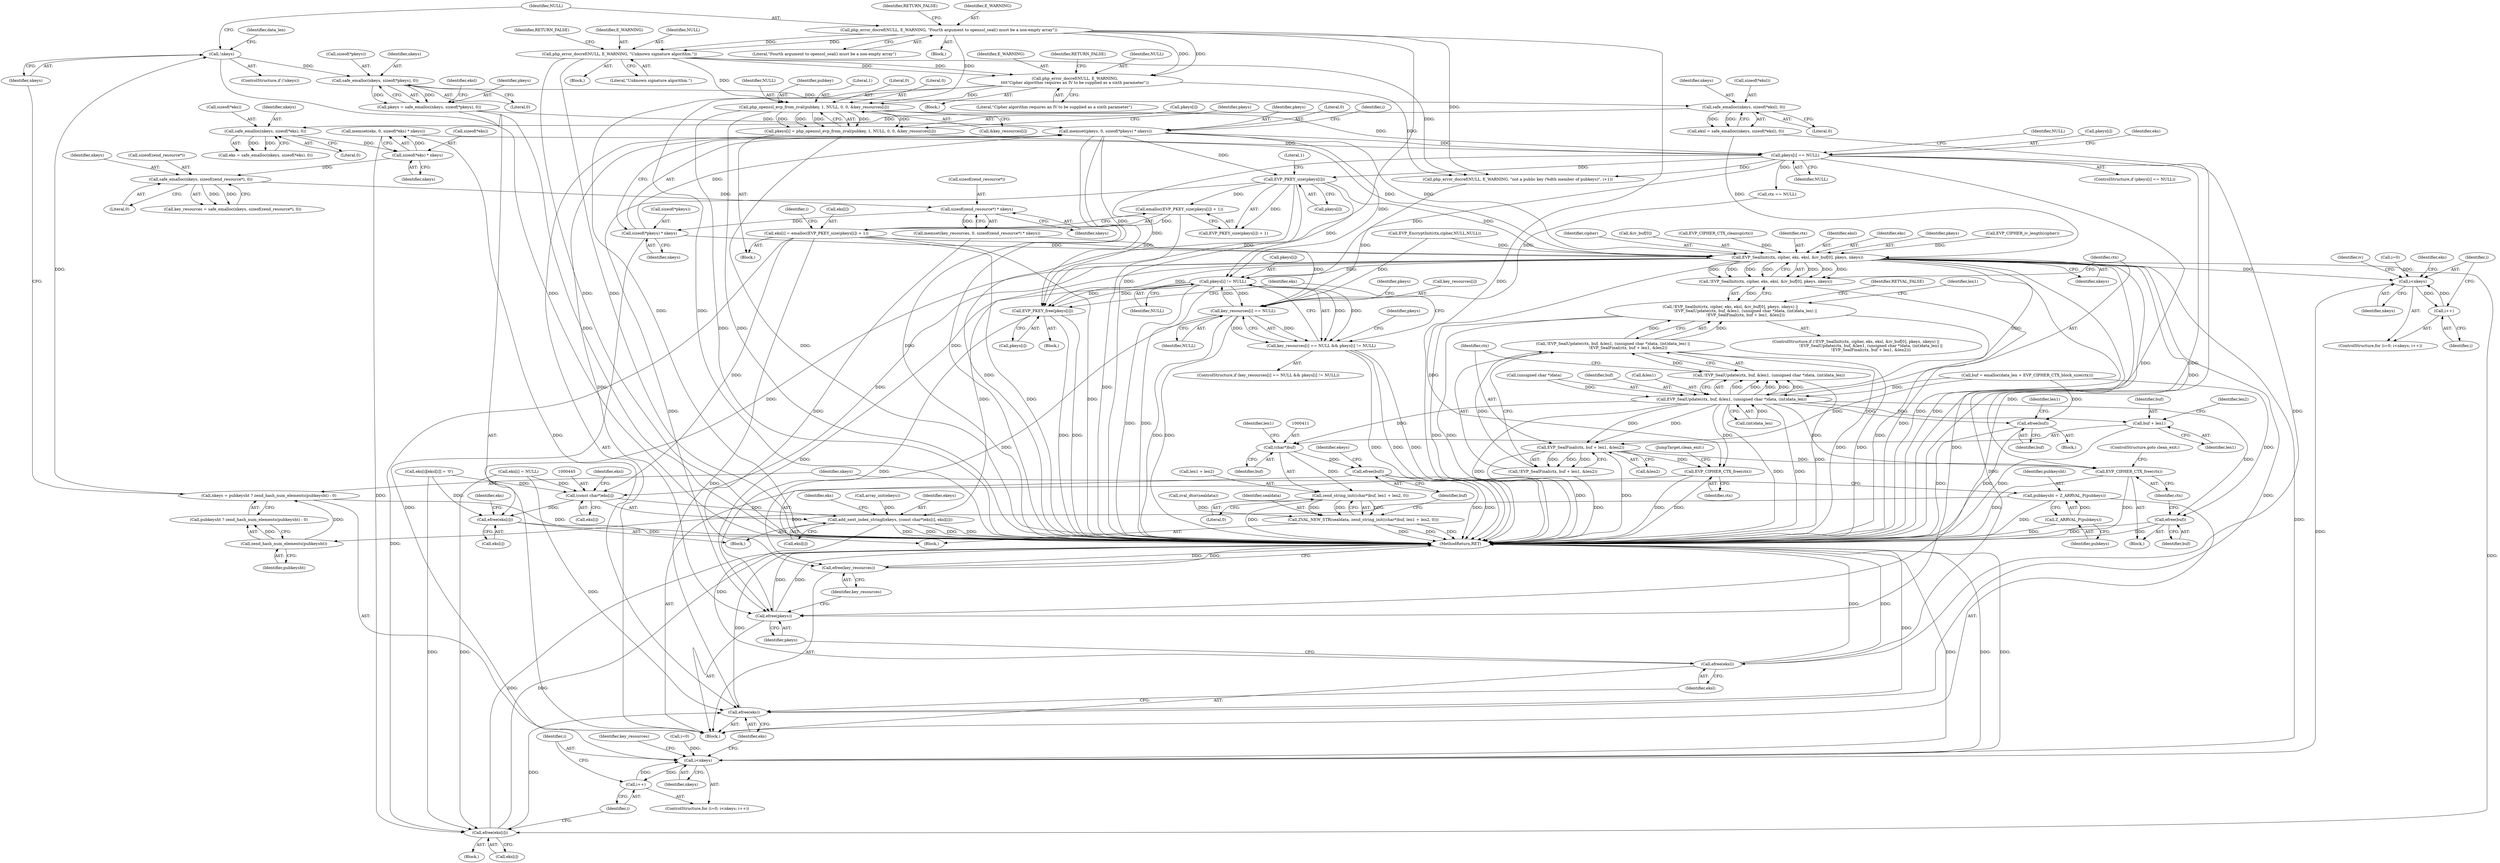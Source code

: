 digraph "0_php_73cabfedf519298e1a11192699f44d53c529315e@API" {
"1000318" [label="(Call,emalloc(EVP_PKEY_size(pkeys[i]) + 1))"];
"1000320" [label="(Call,EVP_PKEY_size(pkeys[i]))"];
"1000299" [label="(Call,pkeys[i] == NULL)"];
"1000284" [label="(Call,pkeys[i] = php_openssl_evp_from_zval(pubkey, 1, NULL, 0, 0, &key_resources[i]))"];
"1000288" [label="(Call,php_openssl_evp_from_zval(pubkey, 1, NULL, 0, 0, &key_resources[i]))"];
"1000199" [label="(Call,php_error_docref(NULL, E_WARNING, \"Unknown signature algorithm.\"))"];
"1000180" [label="(Call,php_error_docref(NULL, E_WARNING, \"Fourth argument to openssl_seal() must be a non-empty array\"))"];
"1000221" [label="(Call,php_error_docref(NULL, E_WARNING,\n\t\t\t\t\"Cipher algorithm requires an IV to be supplied as a sixth parameter\"))"];
"1000272" [label="(Call,memset(pkeys, 0, sizeof(*pkeys) * nkeys))"];
"1000226" [label="(Call,pkeys = safe_emalloc(nkeys, sizeof(*pkeys), 0))"];
"1000228" [label="(Call,safe_emalloc(nkeys, sizeof(*pkeys), 0))"];
"1000177" [label="(Call,!nkeys)"];
"1000169" [label="(Call,nkeys = pubkeysht ? zend_hash_num_elements(pubkeysht) : 0)"];
"1000173" [label="(Call,zend_hash_num_elements(pubkeysht))"];
"1000165" [label="(Call,pubkeysht = Z_ARRVAL_P(pubkeys))"];
"1000167" [label="(Call,Z_ARRVAL_P(pubkeys))"];
"1000275" [label="(Call,sizeof(*pkeys) * nkeys)"];
"1000268" [label="(Call,sizeof(zend_resource*) * nkeys)"];
"1000260" [label="(Call,safe_emalloc(nkeys, sizeof(zend_resource*), 0))"];
"1000253" [label="(Call,sizeof(*eks) * nkeys)"];
"1000244" [label="(Call,safe_emalloc(nkeys, sizeof(*eks), 0))"];
"1000236" [label="(Call,safe_emalloc(nkeys, sizeof(*eksl), 0))"];
"1000314" [label="(Call,eks[i] = emalloc(EVP_PKEY_size(pkeys[i]) + 1))"];
"1000359" [label="(Call,EVP_SealInit(ctx, cipher, eks, eksl, &iv_buf[0], pkeys, nkeys))"];
"1000358" [label="(Call,!EVP_SealInit(ctx, cipher, eks, eksl, &iv_buf[0], pkeys, nkeys))"];
"1000357" [label="(Call,!EVP_SealInit(ctx, cipher, eks, eksl, &iv_buf[0], pkeys, nkeys) ||\n                        !EVP_SealUpdate(ctx, buf, &len1, (unsigned char *)data, (int)data_len) ||\n                        !EVP_SealFinal(ctx, buf + len1, &len2))"];
"1000372" [label="(Call,EVP_SealUpdate(ctx, buf, &len1, (unsigned char *)data, (int)data_len))"];
"1000371" [label="(Call,!EVP_SealUpdate(ctx, buf, &len1, (unsigned char *)data, (int)data_len))"];
"1000370" [label="(Call,!EVP_SealUpdate(ctx, buf, &len1, (unsigned char *)data, (int)data_len) ||\n                        !EVP_SealFinal(ctx, buf + len1, &len2))"];
"1000384" [label="(Call,EVP_SealFinal(ctx, buf + len1, &len2))"];
"1000383" [label="(Call,!EVP_SealFinal(ctx, buf + len1, &len2))"];
"1000395" [label="(Call,EVP_CIPHER_CTX_free(ctx))"];
"1000487" [label="(Call,EVP_CIPHER_CTX_free(ctx))"];
"1000386" [label="(Call,buf + len1)"];
"1000393" [label="(Call,efree(buf))"];
"1000410" [label="(Call,(char*)buf)"];
"1000409" [label="(Call,zend_string_init((char*)buf, len1 + len2, 0))"];
"1000407" [label="(Call,ZVAL_NEW_STR(sealdata, zend_string_init((char*)buf, len1 + len2, 0)))"];
"1000417" [label="(Call,efree(buf))"];
"1000481" [label="(Call,efree(buf))"];
"1000427" [label="(Call,i<nkeys)"];
"1000430" [label="(Call,i++)"];
"1000494" [label="(Call,i<nkeys)"];
"1000497" [label="(Call,i++)"];
"1000444" [label="(Call,(const char*)eks[i])"];
"1000442" [label="(Call,add_next_index_stringl(ekeys, (const char*)eks[i], eksl[i]))"];
"1000528" [label="(Call,efree(eksl))"];
"1000452" [label="(Call,efree(eks[i]))"];
"1000507" [label="(Call,pkeys[i] != NULL)"];
"1000502" [label="(Call,key_resources[i] == NULL)"];
"1000501" [label="(Call,key_resources[i] == NULL && pkeys[i] != NULL)"];
"1000532" [label="(Call,efree(key_resources))"];
"1000513" [label="(Call,EVP_PKEY_free(pkeys[i]))"];
"1000530" [label="(Call,efree(pkeys))"];
"1000522" [label="(Call,efree(eks[i]))"];
"1000526" [label="(Call,efree(eks))"];
"1000203" [label="(Identifier,RETURN_FALSE)"];
"1000246" [label="(Call,sizeof(*eks))"];
"1000292" [label="(Literal,0)"];
"1000412" [label="(Identifier,buf)"];
"1000257" [label="(Identifier,nkeys)"];
"1000298" [label="(ControlStructure,if (pkeys[i] == NULL))"];
"1000358" [label="(Call,!EVP_SealInit(ctx, cipher, eks, eksl, &iv_buf[0], pkeys, nkeys))"];
"1000369" [label="(Identifier,nkeys)"];
"1000262" [label="(Call,sizeof(zend_resource*))"];
"1000354" [label="(Call,EVP_CIPHER_CTX_cleanup(ctx))"];
"1000480" [label="(Block,)"];
"1000375" [label="(Call,&len1)"];
"1000417" [label="(Call,efree(buf))"];
"1000409" [label="(Call,zend_string_init((char*)buf, len1 + len2, 0))"];
"1000509" [label="(Identifier,pkeys)"];
"1000389" [label="(Call,&len2)"];
"1000519" [label="(Identifier,eks)"];
"1000360" [label="(Identifier,ctx)"];
"1000363" [label="(Identifier,eksl)"];
"1000392" [label="(Identifier,RETVAL_FALSE)"];
"1000504" [label="(Identifier,key_resources)"];
"1000498" [label="(Identifier,i)"];
"1000245" [label="(Identifier,nkeys)"];
"1000534" [label="(MethodReturn,RET)"];
"1000495" [label="(Identifier,i)"];
"1000511" [label="(Identifier,NULL)"];
"1000170" [label="(Identifier,nkeys)"];
"1000224" [label="(Literal,\"Cipher algorithm requires an IV to be supplied as a sixth parameter\")"];
"1000397" [label="(ControlStructure,goto clean_exit;)"];
"1000390" [label="(Identifier,len2)"];
"1000429" [label="(Identifier,nkeys)"];
"1000529" [label="(Identifier,eksl)"];
"1000458" [label="(Identifier,eks)"];
"1000501" [label="(Call,key_resources[i] == NULL && pkeys[i] != NULL)"];
"1000446" [label="(Call,eks[i])"];
"1000271" [label="(Identifier,nkeys)"];
"1000462" [label="(Identifier,iv)"];
"1000276" [label="(Call,sizeof(*pkeys))"];
"1000269" [label="(Call,sizeof(zend_resource*))"];
"1000454" [label="(Identifier,eks)"];
"1000268" [label="(Call,sizeof(zend_resource*) * nkeys)"];
"1000377" [label="(Call,(unsigned char *)data)"];
"1000326" [label="(Identifier,i)"];
"1000183" [label="(Literal,\"Fourth argument to openssl_seal() must be a non-empty array\")"];
"1000284" [label="(Call,pkeys[i] = php_openssl_evp_from_zval(pubkey, 1, NULL, 0, 0, &key_resources[i]))"];
"1000503" [label="(Call,key_resources[i])"];
"1000176" [label="(ControlStructure,if (!nkeys))"];
"1000167" [label="(Call,Z_ARRVAL_P(pubkeys))"];
"1000485" [label="(Identifier,len1)"];
"1000223" [label="(Identifier,E_WARNING)"];
"1000396" [label="(Identifier,ctx)"];
"1000300" [label="(Call,pkeys[i])"];
"1000291" [label="(Identifier,NULL)"];
"1000424" [label="(Call,i=0)"];
"1000506" [label="(Identifier,NULL)"];
"1000404" [label="(Block,)"];
"1000180" [label="(Call,php_error_docref(NULL, E_WARNING, \"Fourth argument to openssl_seal() must be a non-empty array\"))"];
"1000373" [label="(Identifier,ctx)"];
"1000225" [label="(Identifier,RETURN_FALSE)"];
"1000359" [label="(Call,EVP_SealInit(ctx, cipher, eks, eksl, &iv_buf[0], pkeys, nkeys))"];
"1000362" [label="(Identifier,eks)"];
"1000235" [label="(Identifier,eksl)"];
"1000260" [label="(Call,safe_emalloc(nkeys, sizeof(zend_resource*), 0))"];
"1000395" [label="(Call,EVP_CIPHER_CTX_free(ctx))"];
"1000305" [label="(Call,php_error_docref(NULL, E_WARNING, \"not a public key (%dth member of pubkeys)\", i+1))"];
"1000530" [label="(Call,efree(pkeys))"];
"1000244" [label="(Call,safe_emalloc(nkeys, sizeof(*eks), 0))"];
"1000481" [label="(Call,efree(buf))"];
"1000489" [label="(JumpTarget,clean_exit:)"];
"1000482" [label="(Identifier,buf)"];
"1000508" [label="(Call,pkeys[i])"];
"1000237" [label="(Identifier,nkeys)"];
"1000166" [label="(Identifier,pubkeysht)"];
"1000221" [label="(Call,php_error_docref(NULL, E_WARNING,\n\t\t\t\t\"Cipher algorithm requires an IV to be supplied as a sixth parameter\"))"];
"1000279" [label="(Identifier,nkeys)"];
"1000522" [label="(Call,efree(eks[i]))"];
"1000179" [label="(Block,)"];
"1000199" [label="(Call,php_error_docref(NULL, E_WARNING, \"Unknown signature algorithm.\"))"];
"1000273" [label="(Identifier,pkeys)"];
"1000387" [label="(Identifier,buf)"];
"1000488" [label="(Identifier,ctx)"];
"1000230" [label="(Call,sizeof(*pkeys))"];
"1000177" [label="(Call,!nkeys)"];
"1000220" [label="(Block,)"];
"1000433" [label="(Call,eks[i][eksl[i]] = '\0')"];
"1000249" [label="(Literal,0)"];
"1000388" [label="(Identifier,len1)"];
"1000453" [label="(Call,eks[i])"];
"1000303" [label="(Identifier,NULL)"];
"1000289" [label="(Identifier,pubkey)"];
"1000320" [label="(Call,EVP_PKEY_size(pkeys[i]))"];
"1000371" [label="(Call,!EVP_SealUpdate(ctx, buf, &len1, (unsigned char *)data, (int)data_len))"];
"1000181" [label="(Identifier,NULL)"];
"1000487" [label="(Call,EVP_CIPHER_CTX_free(ctx))"];
"1000299" [label="(Call,pkeys[i] == NULL)"];
"1000432" [label="(Block,)"];
"1000497" [label="(Call,i++)"];
"1000226" [label="(Call,pkeys = safe_emalloc(nkeys, sizeof(*pkeys), 0))"];
"1000236" [label="(Call,safe_emalloc(nkeys, sizeof(*eksl), 0))"];
"1000290" [label="(Literal,1)"];
"1000385" [label="(Identifier,ctx)"];
"1000391" [label="(Block,)"];
"1000490" [label="(ControlStructure,for (i=0; i<nkeys; i++))"];
"1000421" [label="(Call,array_init(ekeys))"];
"1000443" [label="(Identifier,ekeys)"];
"1000521" [label="(Block,)"];
"1000423" [label="(ControlStructure,for (i=0; i<nkeys; i++))"];
"1000408" [label="(Identifier,sealdata)"];
"1000507" [label="(Call,pkeys[i] != NULL)"];
"1000174" [label="(Identifier,pubkeysht)"];
"1000372" [label="(Call,EVP_SealUpdate(ctx, buf, &len1, (unsigned char *)data, (int)data_len))"];
"1000368" [label="(Identifier,pkeys)"];
"1000418" [label="(Identifier,buf)"];
"1000173" [label="(Call,zend_hash_num_elements(pubkeysht))"];
"1000384" [label="(Call,EVP_SealFinal(ctx, buf + len1, &len2))"];
"1000386" [label="(Call,buf + len1)"];
"1000450" [label="(Identifier,eksl)"];
"1000105" [label="(Block,)"];
"1000523" [label="(Call,eks[i])"];
"1000202" [label="(Literal,\"Unknown signature algorithm.\")"];
"1000316" [label="(Identifier,eks)"];
"1000427" [label="(Call,i<nkeys)"];
"1000383" [label="(Call,!EVP_SealFinal(ctx, buf + len1, &len2))"];
"1000374" [label="(Identifier,buf)"];
"1000356" [label="(ControlStructure,if (!EVP_SealInit(ctx, cipher, eks, eksl, &iv_buf[0], pkeys, nkeys) ||\n                        !EVP_SealUpdate(ctx, buf, &len1, (unsigned char *)data, (int)data_len) ||\n                        !EVP_SealFinal(ctx, buf + len1, &len2)))"];
"1000250" [label="(Call,memset(eks, 0, sizeof(*eks) * nkeys))"];
"1000347" [label="(Call,buf = emalloc(data_len + EVP_CIPHER_CTX_block_size(ctx)))"];
"1000285" [label="(Call,pkeys[i])"];
"1000229" [label="(Identifier,nkeys)"];
"1000410" [label="(Call,(char*)buf)"];
"1000222" [label="(Identifier,NULL)"];
"1000301" [label="(Identifier,pkeys)"];
"1000198" [label="(Block,)"];
"1000401" [label="(Identifier,len1)"];
"1000184" [label="(Identifier,RETURN_FALSE)"];
"1000315" [label="(Call,eks[i])"];
"1000165" [label="(Call,pubkeysht = Z_ARRVAL_P(pubkeys))"];
"1000357" [label="(Call,!EVP_SealInit(ctx, cipher, eks, eksl, &iv_buf[0], pkeys, nkeys) ||\n                        !EVP_SealUpdate(ctx, buf, &len1, (unsigned char *)data, (int)data_len) ||\n                        !EVP_SealFinal(ctx, buf + len1, &len2))"];
"1000456" [label="(Call,eks[i] = NULL)"];
"1000254" [label="(Call,sizeof(*eks))"];
"1000234" [label="(Call,eksl = safe_emalloc(nkeys, sizeof(*eksl), 0))"];
"1000533" [label="(Identifier,key_resources)"];
"1000333" [label="(Call,ctx == NULL)"];
"1000380" [label="(Call,(int)data_len)"];
"1000182" [label="(Identifier,E_WARNING)"];
"1000211" [label="(Call,EVP_CIPHER_iv_length(cipher))"];
"1000306" [label="(Identifier,NULL)"];
"1000394" [label="(Identifier,buf)"];
"1000431" [label="(Identifier,i)"];
"1000414" [label="(Identifier,len1)"];
"1000514" [label="(Call,pkeys[i])"];
"1000321" [label="(Call,pkeys[i])"];
"1000238" [label="(Call,sizeof(*eksl))"];
"1000428" [label="(Identifier,i)"];
"1000430" [label="(Call,i++)"];
"1000494" [label="(Call,i<nkeys)"];
"1000275" [label="(Call,sizeof(*pkeys) * nkeys)"];
"1000532" [label="(Call,efree(key_resources))"];
"1000169" [label="(Call,nkeys = pubkeysht ? zend_hash_num_elements(pubkeysht) : 0)"];
"1000526" [label="(Call,efree(eks))"];
"1000186" [label="(Identifier,data_len)"];
"1000405" [label="(Call,zval_dtor(sealdata))"];
"1000496" [label="(Identifier,nkeys)"];
"1000283" [label="(Block,)"];
"1000264" [label="(Literal,0)"];
"1000515" [label="(Identifier,pkeys)"];
"1000178" [label="(Identifier,nkeys)"];
"1000513" [label="(Call,EVP_PKEY_free(pkeys[i]))"];
"1000258" [label="(Call,key_resources = safe_emalloc(nkeys, sizeof(zend_resource*), 0))"];
"1000449" [label="(Call,eksl[i])"];
"1000233" [label="(Literal,0)"];
"1000318" [label="(Call,emalloc(EVP_PKEY_size(pkeys[i]) + 1))"];
"1000361" [label="(Identifier,cipher)"];
"1000444" [label="(Call,(const char*)eks[i])"];
"1000512" [label="(Block,)"];
"1000319" [label="(Call,EVP_PKEY_size(pkeys[i]) + 1)"];
"1000314" [label="(Call,eks[i] = emalloc(EVP_PKEY_size(pkeys[i]) + 1))"];
"1000324" [label="(Literal,1)"];
"1000528" [label="(Call,efree(eksl))"];
"1000527" [label="(Identifier,eks)"];
"1000416" [label="(Literal,0)"];
"1000491" [label="(Call,i=0)"];
"1000242" [label="(Call,eks = safe_emalloc(nkeys, sizeof(*eks), 0))"];
"1000201" [label="(Identifier,E_WARNING)"];
"1000200" [label="(Identifier,NULL)"];
"1000265" [label="(Call,memset(key_resources, 0, sizeof(zend_resource*) * nkeys))"];
"1000531" [label="(Identifier,pkeys)"];
"1000294" [label="(Call,&key_resources[i])"];
"1000274" [label="(Literal,0)"];
"1000227" [label="(Identifier,pkeys)"];
"1000241" [label="(Literal,0)"];
"1000337" [label="(Call,EVP_EncryptInit(ctx,cipher,NULL,NULL))"];
"1000293" [label="(Literal,0)"];
"1000288" [label="(Call,php_openssl_evp_from_zval(pubkey, 1, NULL, 0, 0, &key_resources[i]))"];
"1000228" [label="(Call,safe_emalloc(nkeys, sizeof(*pkeys), 0))"];
"1000502" [label="(Call,key_resources[i] == NULL)"];
"1000364" [label="(Call,&iv_buf[0])"];
"1000407" [label="(Call,ZVAL_NEW_STR(sealdata, zend_string_init((char*)buf, len1 + len2, 0)))"];
"1000253" [label="(Call,sizeof(*eks) * nkeys)"];
"1000413" [label="(Call,len1 + len2)"];
"1000500" [label="(ControlStructure,if (key_resources[i] == NULL && pkeys[i] != NULL))"];
"1000168" [label="(Identifier,pubkeys)"];
"1000261" [label="(Identifier,nkeys)"];
"1000272" [label="(Call,memset(pkeys, 0, sizeof(*pkeys) * nkeys))"];
"1000442" [label="(Call,add_next_index_stringl(ekeys, (const char*)eks[i], eksl[i]))"];
"1000393" [label="(Call,efree(buf))"];
"1000452" [label="(Call,efree(eks[i]))"];
"1000420" [label="(Identifier,ekeys)"];
"1000171" [label="(Call,pubkeysht ? zend_hash_num_elements(pubkeysht) : 0)"];
"1000436" [label="(Identifier,eks)"];
"1000370" [label="(Call,!EVP_SealUpdate(ctx, buf, &len1, (unsigned char *)data, (int)data_len) ||\n                        !EVP_SealFinal(ctx, buf + len1, &len2))"];
"1000281" [label="(Identifier,i)"];
"1000318" -> "1000314"  [label="AST: "];
"1000318" -> "1000319"  [label="CFG: "];
"1000319" -> "1000318"  [label="AST: "];
"1000314" -> "1000318"  [label="CFG: "];
"1000318" -> "1000534"  [label="DDG: "];
"1000318" -> "1000314"  [label="DDG: "];
"1000320" -> "1000318"  [label="DDG: "];
"1000320" -> "1000319"  [label="AST: "];
"1000320" -> "1000321"  [label="CFG: "];
"1000321" -> "1000320"  [label="AST: "];
"1000324" -> "1000320"  [label="CFG: "];
"1000320" -> "1000534"  [label="DDG: "];
"1000320" -> "1000319"  [label="DDG: "];
"1000299" -> "1000320"  [label="DDG: "];
"1000272" -> "1000320"  [label="DDG: "];
"1000320" -> "1000359"  [label="DDG: "];
"1000320" -> "1000507"  [label="DDG: "];
"1000320" -> "1000513"  [label="DDG: "];
"1000320" -> "1000530"  [label="DDG: "];
"1000299" -> "1000298"  [label="AST: "];
"1000299" -> "1000303"  [label="CFG: "];
"1000300" -> "1000299"  [label="AST: "];
"1000303" -> "1000299"  [label="AST: "];
"1000306" -> "1000299"  [label="CFG: "];
"1000316" -> "1000299"  [label="CFG: "];
"1000299" -> "1000534"  [label="DDG: "];
"1000299" -> "1000534"  [label="DDG: "];
"1000284" -> "1000299"  [label="DDG: "];
"1000272" -> "1000299"  [label="DDG: "];
"1000288" -> "1000299"  [label="DDG: "];
"1000299" -> "1000305"  [label="DDG: "];
"1000299" -> "1000333"  [label="DDG: "];
"1000299" -> "1000507"  [label="DDG: "];
"1000299" -> "1000513"  [label="DDG: "];
"1000299" -> "1000530"  [label="DDG: "];
"1000284" -> "1000283"  [label="AST: "];
"1000284" -> "1000288"  [label="CFG: "];
"1000285" -> "1000284"  [label="AST: "];
"1000288" -> "1000284"  [label="AST: "];
"1000301" -> "1000284"  [label="CFG: "];
"1000284" -> "1000534"  [label="DDG: "];
"1000288" -> "1000284"  [label="DDG: "];
"1000288" -> "1000284"  [label="DDG: "];
"1000288" -> "1000284"  [label="DDG: "];
"1000288" -> "1000284"  [label="DDG: "];
"1000288" -> "1000284"  [label="DDG: "];
"1000288" -> "1000294"  [label="CFG: "];
"1000289" -> "1000288"  [label="AST: "];
"1000290" -> "1000288"  [label="AST: "];
"1000291" -> "1000288"  [label="AST: "];
"1000292" -> "1000288"  [label="AST: "];
"1000293" -> "1000288"  [label="AST: "];
"1000294" -> "1000288"  [label="AST: "];
"1000288" -> "1000534"  [label="DDG: "];
"1000288" -> "1000534"  [label="DDG: "];
"1000199" -> "1000288"  [label="DDG: "];
"1000180" -> "1000288"  [label="DDG: "];
"1000221" -> "1000288"  [label="DDG: "];
"1000199" -> "1000198"  [label="AST: "];
"1000199" -> "1000202"  [label="CFG: "];
"1000200" -> "1000199"  [label="AST: "];
"1000201" -> "1000199"  [label="AST: "];
"1000202" -> "1000199"  [label="AST: "];
"1000203" -> "1000199"  [label="CFG: "];
"1000199" -> "1000534"  [label="DDG: "];
"1000199" -> "1000534"  [label="DDG: "];
"1000180" -> "1000199"  [label="DDG: "];
"1000180" -> "1000199"  [label="DDG: "];
"1000199" -> "1000221"  [label="DDG: "];
"1000199" -> "1000221"  [label="DDG: "];
"1000199" -> "1000305"  [label="DDG: "];
"1000180" -> "1000179"  [label="AST: "];
"1000180" -> "1000183"  [label="CFG: "];
"1000181" -> "1000180"  [label="AST: "];
"1000182" -> "1000180"  [label="AST: "];
"1000183" -> "1000180"  [label="AST: "];
"1000184" -> "1000180"  [label="CFG: "];
"1000180" -> "1000534"  [label="DDG: "];
"1000180" -> "1000534"  [label="DDG: "];
"1000180" -> "1000221"  [label="DDG: "];
"1000180" -> "1000221"  [label="DDG: "];
"1000180" -> "1000305"  [label="DDG: "];
"1000221" -> "1000220"  [label="AST: "];
"1000221" -> "1000224"  [label="CFG: "];
"1000222" -> "1000221"  [label="AST: "];
"1000223" -> "1000221"  [label="AST: "];
"1000224" -> "1000221"  [label="AST: "];
"1000225" -> "1000221"  [label="CFG: "];
"1000221" -> "1000534"  [label="DDG: "];
"1000221" -> "1000534"  [label="DDG: "];
"1000221" -> "1000305"  [label="DDG: "];
"1000272" -> "1000105"  [label="AST: "];
"1000272" -> "1000275"  [label="CFG: "];
"1000273" -> "1000272"  [label="AST: "];
"1000274" -> "1000272"  [label="AST: "];
"1000275" -> "1000272"  [label="AST: "];
"1000281" -> "1000272"  [label="CFG: "];
"1000272" -> "1000534"  [label="DDG: "];
"1000272" -> "1000534"  [label="DDG: "];
"1000226" -> "1000272"  [label="DDG: "];
"1000275" -> "1000272"  [label="DDG: "];
"1000272" -> "1000359"  [label="DDG: "];
"1000272" -> "1000507"  [label="DDG: "];
"1000272" -> "1000513"  [label="DDG: "];
"1000272" -> "1000530"  [label="DDG: "];
"1000226" -> "1000105"  [label="AST: "];
"1000226" -> "1000228"  [label="CFG: "];
"1000227" -> "1000226"  [label="AST: "];
"1000228" -> "1000226"  [label="AST: "];
"1000235" -> "1000226"  [label="CFG: "];
"1000226" -> "1000534"  [label="DDG: "];
"1000228" -> "1000226"  [label="DDG: "];
"1000228" -> "1000226"  [label="DDG: "];
"1000228" -> "1000233"  [label="CFG: "];
"1000229" -> "1000228"  [label="AST: "];
"1000230" -> "1000228"  [label="AST: "];
"1000233" -> "1000228"  [label="AST: "];
"1000177" -> "1000228"  [label="DDG: "];
"1000228" -> "1000236"  [label="DDG: "];
"1000177" -> "1000176"  [label="AST: "];
"1000177" -> "1000178"  [label="CFG: "];
"1000178" -> "1000177"  [label="AST: "];
"1000181" -> "1000177"  [label="CFG: "];
"1000186" -> "1000177"  [label="CFG: "];
"1000177" -> "1000534"  [label="DDG: "];
"1000169" -> "1000177"  [label="DDG: "];
"1000169" -> "1000105"  [label="AST: "];
"1000169" -> "1000171"  [label="CFG: "];
"1000170" -> "1000169"  [label="AST: "];
"1000171" -> "1000169"  [label="AST: "];
"1000178" -> "1000169"  [label="CFG: "];
"1000169" -> "1000534"  [label="DDG: "];
"1000173" -> "1000169"  [label="DDG: "];
"1000173" -> "1000171"  [label="AST: "];
"1000173" -> "1000174"  [label="CFG: "];
"1000174" -> "1000173"  [label="AST: "];
"1000171" -> "1000173"  [label="CFG: "];
"1000173" -> "1000171"  [label="DDG: "];
"1000165" -> "1000173"  [label="DDG: "];
"1000165" -> "1000105"  [label="AST: "];
"1000165" -> "1000167"  [label="CFG: "];
"1000166" -> "1000165"  [label="AST: "];
"1000167" -> "1000165"  [label="AST: "];
"1000170" -> "1000165"  [label="CFG: "];
"1000165" -> "1000534"  [label="DDG: "];
"1000167" -> "1000165"  [label="DDG: "];
"1000167" -> "1000168"  [label="CFG: "];
"1000168" -> "1000167"  [label="AST: "];
"1000167" -> "1000534"  [label="DDG: "];
"1000275" -> "1000279"  [label="CFG: "];
"1000276" -> "1000275"  [label="AST: "];
"1000279" -> "1000275"  [label="AST: "];
"1000268" -> "1000275"  [label="DDG: "];
"1000275" -> "1000359"  [label="DDG: "];
"1000275" -> "1000494"  [label="DDG: "];
"1000268" -> "1000265"  [label="AST: "];
"1000268" -> "1000271"  [label="CFG: "];
"1000269" -> "1000268"  [label="AST: "];
"1000271" -> "1000268"  [label="AST: "];
"1000265" -> "1000268"  [label="CFG: "];
"1000268" -> "1000265"  [label="DDG: "];
"1000260" -> "1000268"  [label="DDG: "];
"1000260" -> "1000258"  [label="AST: "];
"1000260" -> "1000264"  [label="CFG: "];
"1000261" -> "1000260"  [label="AST: "];
"1000262" -> "1000260"  [label="AST: "];
"1000264" -> "1000260"  [label="AST: "];
"1000258" -> "1000260"  [label="CFG: "];
"1000260" -> "1000258"  [label="DDG: "];
"1000260" -> "1000258"  [label="DDG: "];
"1000253" -> "1000260"  [label="DDG: "];
"1000253" -> "1000250"  [label="AST: "];
"1000253" -> "1000257"  [label="CFG: "];
"1000254" -> "1000253"  [label="AST: "];
"1000257" -> "1000253"  [label="AST: "];
"1000250" -> "1000253"  [label="CFG: "];
"1000253" -> "1000250"  [label="DDG: "];
"1000244" -> "1000253"  [label="DDG: "];
"1000244" -> "1000242"  [label="AST: "];
"1000244" -> "1000249"  [label="CFG: "];
"1000245" -> "1000244"  [label="AST: "];
"1000246" -> "1000244"  [label="AST: "];
"1000249" -> "1000244"  [label="AST: "];
"1000242" -> "1000244"  [label="CFG: "];
"1000244" -> "1000242"  [label="DDG: "];
"1000244" -> "1000242"  [label="DDG: "];
"1000236" -> "1000244"  [label="DDG: "];
"1000236" -> "1000234"  [label="AST: "];
"1000236" -> "1000241"  [label="CFG: "];
"1000237" -> "1000236"  [label="AST: "];
"1000238" -> "1000236"  [label="AST: "];
"1000241" -> "1000236"  [label="AST: "];
"1000234" -> "1000236"  [label="CFG: "];
"1000236" -> "1000234"  [label="DDG: "];
"1000236" -> "1000234"  [label="DDG: "];
"1000314" -> "1000283"  [label="AST: "];
"1000315" -> "1000314"  [label="AST: "];
"1000326" -> "1000314"  [label="CFG: "];
"1000314" -> "1000534"  [label="DDG: "];
"1000314" -> "1000534"  [label="DDG: "];
"1000314" -> "1000359"  [label="DDG: "];
"1000314" -> "1000444"  [label="DDG: "];
"1000314" -> "1000522"  [label="DDG: "];
"1000314" -> "1000526"  [label="DDG: "];
"1000359" -> "1000358"  [label="AST: "];
"1000359" -> "1000369"  [label="CFG: "];
"1000360" -> "1000359"  [label="AST: "];
"1000361" -> "1000359"  [label="AST: "];
"1000362" -> "1000359"  [label="AST: "];
"1000363" -> "1000359"  [label="AST: "];
"1000364" -> "1000359"  [label="AST: "];
"1000368" -> "1000359"  [label="AST: "];
"1000369" -> "1000359"  [label="AST: "];
"1000358" -> "1000359"  [label="CFG: "];
"1000359" -> "1000534"  [label="DDG: "];
"1000359" -> "1000534"  [label="DDG: "];
"1000359" -> "1000358"  [label="DDG: "];
"1000359" -> "1000358"  [label="DDG: "];
"1000359" -> "1000358"  [label="DDG: "];
"1000359" -> "1000358"  [label="DDG: "];
"1000359" -> "1000358"  [label="DDG: "];
"1000359" -> "1000358"  [label="DDG: "];
"1000359" -> "1000358"  [label="DDG: "];
"1000354" -> "1000359"  [label="DDG: "];
"1000337" -> "1000359"  [label="DDG: "];
"1000211" -> "1000359"  [label="DDG: "];
"1000250" -> "1000359"  [label="DDG: "];
"1000234" -> "1000359"  [label="DDG: "];
"1000359" -> "1000372"  [label="DDG: "];
"1000359" -> "1000395"  [label="DDG: "];
"1000359" -> "1000427"  [label="DDG: "];
"1000359" -> "1000444"  [label="DDG: "];
"1000359" -> "1000442"  [label="DDG: "];
"1000359" -> "1000452"  [label="DDG: "];
"1000359" -> "1000487"  [label="DDG: "];
"1000359" -> "1000494"  [label="DDG: "];
"1000359" -> "1000507"  [label="DDG: "];
"1000359" -> "1000513"  [label="DDG: "];
"1000359" -> "1000522"  [label="DDG: "];
"1000359" -> "1000526"  [label="DDG: "];
"1000359" -> "1000528"  [label="DDG: "];
"1000359" -> "1000530"  [label="DDG: "];
"1000358" -> "1000357"  [label="AST: "];
"1000373" -> "1000358"  [label="CFG: "];
"1000357" -> "1000358"  [label="CFG: "];
"1000358" -> "1000534"  [label="DDG: "];
"1000358" -> "1000357"  [label="DDG: "];
"1000357" -> "1000356"  [label="AST: "];
"1000357" -> "1000370"  [label="CFG: "];
"1000370" -> "1000357"  [label="AST: "];
"1000392" -> "1000357"  [label="CFG: "];
"1000401" -> "1000357"  [label="CFG: "];
"1000357" -> "1000534"  [label="DDG: "];
"1000357" -> "1000534"  [label="DDG: "];
"1000357" -> "1000534"  [label="DDG: "];
"1000370" -> "1000357"  [label="DDG: "];
"1000370" -> "1000357"  [label="DDG: "];
"1000372" -> "1000371"  [label="AST: "];
"1000372" -> "1000380"  [label="CFG: "];
"1000373" -> "1000372"  [label="AST: "];
"1000374" -> "1000372"  [label="AST: "];
"1000375" -> "1000372"  [label="AST: "];
"1000377" -> "1000372"  [label="AST: "];
"1000380" -> "1000372"  [label="AST: "];
"1000371" -> "1000372"  [label="CFG: "];
"1000372" -> "1000534"  [label="DDG: "];
"1000372" -> "1000534"  [label="DDG: "];
"1000372" -> "1000534"  [label="DDG: "];
"1000372" -> "1000371"  [label="DDG: "];
"1000372" -> "1000371"  [label="DDG: "];
"1000372" -> "1000371"  [label="DDG: "];
"1000372" -> "1000371"  [label="DDG: "];
"1000372" -> "1000371"  [label="DDG: "];
"1000347" -> "1000372"  [label="DDG: "];
"1000377" -> "1000372"  [label="DDG: "];
"1000380" -> "1000372"  [label="DDG: "];
"1000372" -> "1000384"  [label="DDG: "];
"1000372" -> "1000384"  [label="DDG: "];
"1000372" -> "1000386"  [label="DDG: "];
"1000372" -> "1000393"  [label="DDG: "];
"1000372" -> "1000395"  [label="DDG: "];
"1000372" -> "1000410"  [label="DDG: "];
"1000372" -> "1000481"  [label="DDG: "];
"1000372" -> "1000487"  [label="DDG: "];
"1000371" -> "1000370"  [label="AST: "];
"1000385" -> "1000371"  [label="CFG: "];
"1000370" -> "1000371"  [label="CFG: "];
"1000371" -> "1000534"  [label="DDG: "];
"1000371" -> "1000370"  [label="DDG: "];
"1000370" -> "1000383"  [label="CFG: "];
"1000383" -> "1000370"  [label="AST: "];
"1000370" -> "1000534"  [label="DDG: "];
"1000370" -> "1000534"  [label="DDG: "];
"1000383" -> "1000370"  [label="DDG: "];
"1000384" -> "1000383"  [label="AST: "];
"1000384" -> "1000389"  [label="CFG: "];
"1000385" -> "1000384"  [label="AST: "];
"1000386" -> "1000384"  [label="AST: "];
"1000389" -> "1000384"  [label="AST: "];
"1000383" -> "1000384"  [label="CFG: "];
"1000384" -> "1000534"  [label="DDG: "];
"1000384" -> "1000534"  [label="DDG: "];
"1000384" -> "1000383"  [label="DDG: "];
"1000384" -> "1000383"  [label="DDG: "];
"1000384" -> "1000383"  [label="DDG: "];
"1000384" -> "1000395"  [label="DDG: "];
"1000384" -> "1000487"  [label="DDG: "];
"1000383" -> "1000534"  [label="DDG: "];
"1000395" -> "1000391"  [label="AST: "];
"1000395" -> "1000396"  [label="CFG: "];
"1000396" -> "1000395"  [label="AST: "];
"1000397" -> "1000395"  [label="CFG: "];
"1000395" -> "1000534"  [label="DDG: "];
"1000395" -> "1000534"  [label="DDG: "];
"1000487" -> "1000105"  [label="AST: "];
"1000487" -> "1000488"  [label="CFG: "];
"1000488" -> "1000487"  [label="AST: "];
"1000489" -> "1000487"  [label="CFG: "];
"1000487" -> "1000534"  [label="DDG: "];
"1000487" -> "1000534"  [label="DDG: "];
"1000386" -> "1000388"  [label="CFG: "];
"1000387" -> "1000386"  [label="AST: "];
"1000388" -> "1000386"  [label="AST: "];
"1000390" -> "1000386"  [label="CFG: "];
"1000386" -> "1000534"  [label="DDG: "];
"1000393" -> "1000391"  [label="AST: "];
"1000393" -> "1000394"  [label="CFG: "];
"1000394" -> "1000393"  [label="AST: "];
"1000396" -> "1000393"  [label="CFG: "];
"1000393" -> "1000534"  [label="DDG: "];
"1000393" -> "1000534"  [label="DDG: "];
"1000347" -> "1000393"  [label="DDG: "];
"1000410" -> "1000409"  [label="AST: "];
"1000410" -> "1000412"  [label="CFG: "];
"1000411" -> "1000410"  [label="AST: "];
"1000412" -> "1000410"  [label="AST: "];
"1000414" -> "1000410"  [label="CFG: "];
"1000410" -> "1000409"  [label="DDG: "];
"1000347" -> "1000410"  [label="DDG: "];
"1000410" -> "1000417"  [label="DDG: "];
"1000409" -> "1000407"  [label="AST: "];
"1000409" -> "1000416"  [label="CFG: "];
"1000413" -> "1000409"  [label="AST: "];
"1000416" -> "1000409"  [label="AST: "];
"1000407" -> "1000409"  [label="CFG: "];
"1000409" -> "1000534"  [label="DDG: "];
"1000409" -> "1000407"  [label="DDG: "];
"1000409" -> "1000407"  [label="DDG: "];
"1000409" -> "1000407"  [label="DDG: "];
"1000407" -> "1000404"  [label="AST: "];
"1000408" -> "1000407"  [label="AST: "];
"1000418" -> "1000407"  [label="CFG: "];
"1000407" -> "1000534"  [label="DDG: "];
"1000407" -> "1000534"  [label="DDG: "];
"1000407" -> "1000534"  [label="DDG: "];
"1000405" -> "1000407"  [label="DDG: "];
"1000417" -> "1000404"  [label="AST: "];
"1000417" -> "1000418"  [label="CFG: "];
"1000418" -> "1000417"  [label="AST: "];
"1000420" -> "1000417"  [label="CFG: "];
"1000417" -> "1000534"  [label="DDG: "];
"1000417" -> "1000534"  [label="DDG: "];
"1000481" -> "1000480"  [label="AST: "];
"1000481" -> "1000482"  [label="CFG: "];
"1000482" -> "1000481"  [label="AST: "];
"1000485" -> "1000481"  [label="CFG: "];
"1000481" -> "1000534"  [label="DDG: "];
"1000481" -> "1000534"  [label="DDG: "];
"1000347" -> "1000481"  [label="DDG: "];
"1000427" -> "1000423"  [label="AST: "];
"1000427" -> "1000429"  [label="CFG: "];
"1000428" -> "1000427"  [label="AST: "];
"1000429" -> "1000427"  [label="AST: "];
"1000436" -> "1000427"  [label="CFG: "];
"1000462" -> "1000427"  [label="CFG: "];
"1000424" -> "1000427"  [label="DDG: "];
"1000430" -> "1000427"  [label="DDG: "];
"1000427" -> "1000430"  [label="DDG: "];
"1000427" -> "1000494"  [label="DDG: "];
"1000430" -> "1000423"  [label="AST: "];
"1000430" -> "1000431"  [label="CFG: "];
"1000431" -> "1000430"  [label="AST: "];
"1000428" -> "1000430"  [label="CFG: "];
"1000494" -> "1000490"  [label="AST: "];
"1000494" -> "1000496"  [label="CFG: "];
"1000495" -> "1000494"  [label="AST: "];
"1000496" -> "1000494"  [label="AST: "];
"1000504" -> "1000494"  [label="CFG: "];
"1000527" -> "1000494"  [label="CFG: "];
"1000494" -> "1000534"  [label="DDG: "];
"1000494" -> "1000534"  [label="DDG: "];
"1000494" -> "1000534"  [label="DDG: "];
"1000497" -> "1000494"  [label="DDG: "];
"1000491" -> "1000494"  [label="DDG: "];
"1000494" -> "1000497"  [label="DDG: "];
"1000497" -> "1000490"  [label="AST: "];
"1000497" -> "1000498"  [label="CFG: "];
"1000498" -> "1000497"  [label="AST: "];
"1000495" -> "1000497"  [label="CFG: "];
"1000444" -> "1000442"  [label="AST: "];
"1000444" -> "1000446"  [label="CFG: "];
"1000445" -> "1000444"  [label="AST: "];
"1000446" -> "1000444"  [label="AST: "];
"1000450" -> "1000444"  [label="CFG: "];
"1000444" -> "1000442"  [label="DDG: "];
"1000456" -> "1000444"  [label="DDG: "];
"1000433" -> "1000444"  [label="DDG: "];
"1000444" -> "1000452"  [label="DDG: "];
"1000442" -> "1000432"  [label="AST: "];
"1000442" -> "1000449"  [label="CFG: "];
"1000443" -> "1000442"  [label="AST: "];
"1000449" -> "1000442"  [label="AST: "];
"1000454" -> "1000442"  [label="CFG: "];
"1000442" -> "1000534"  [label="DDG: "];
"1000442" -> "1000534"  [label="DDG: "];
"1000442" -> "1000534"  [label="DDG: "];
"1000442" -> "1000534"  [label="DDG: "];
"1000421" -> "1000442"  [label="DDG: "];
"1000442" -> "1000528"  [label="DDG: "];
"1000528" -> "1000105"  [label="AST: "];
"1000528" -> "1000529"  [label="CFG: "];
"1000529" -> "1000528"  [label="AST: "];
"1000531" -> "1000528"  [label="CFG: "];
"1000528" -> "1000534"  [label="DDG: "];
"1000528" -> "1000534"  [label="DDG: "];
"1000234" -> "1000528"  [label="DDG: "];
"1000452" -> "1000432"  [label="AST: "];
"1000452" -> "1000453"  [label="CFG: "];
"1000453" -> "1000452"  [label="AST: "];
"1000458" -> "1000452"  [label="CFG: "];
"1000452" -> "1000534"  [label="DDG: "];
"1000433" -> "1000452"  [label="DDG: "];
"1000507" -> "1000501"  [label="AST: "];
"1000507" -> "1000511"  [label="CFG: "];
"1000508" -> "1000507"  [label="AST: "];
"1000511" -> "1000507"  [label="AST: "];
"1000501" -> "1000507"  [label="CFG: "];
"1000507" -> "1000534"  [label="DDG: "];
"1000507" -> "1000534"  [label="DDG: "];
"1000507" -> "1000502"  [label="DDG: "];
"1000507" -> "1000501"  [label="DDG: "];
"1000507" -> "1000501"  [label="DDG: "];
"1000513" -> "1000507"  [label="DDG: "];
"1000502" -> "1000507"  [label="DDG: "];
"1000507" -> "1000513"  [label="DDG: "];
"1000507" -> "1000530"  [label="DDG: "];
"1000502" -> "1000501"  [label="AST: "];
"1000502" -> "1000506"  [label="CFG: "];
"1000503" -> "1000502"  [label="AST: "];
"1000506" -> "1000502"  [label="AST: "];
"1000509" -> "1000502"  [label="CFG: "];
"1000501" -> "1000502"  [label="CFG: "];
"1000502" -> "1000534"  [label="DDG: "];
"1000502" -> "1000534"  [label="DDG: "];
"1000502" -> "1000501"  [label="DDG: "];
"1000502" -> "1000501"  [label="DDG: "];
"1000265" -> "1000502"  [label="DDG: "];
"1000305" -> "1000502"  [label="DDG: "];
"1000337" -> "1000502"  [label="DDG: "];
"1000333" -> "1000502"  [label="DDG: "];
"1000502" -> "1000532"  [label="DDG: "];
"1000501" -> "1000500"  [label="AST: "];
"1000515" -> "1000501"  [label="CFG: "];
"1000519" -> "1000501"  [label="CFG: "];
"1000501" -> "1000534"  [label="DDG: "];
"1000501" -> "1000534"  [label="DDG: "];
"1000501" -> "1000534"  [label="DDG: "];
"1000532" -> "1000105"  [label="AST: "];
"1000532" -> "1000533"  [label="CFG: "];
"1000533" -> "1000532"  [label="AST: "];
"1000534" -> "1000532"  [label="CFG: "];
"1000532" -> "1000534"  [label="DDG: "];
"1000532" -> "1000534"  [label="DDG: "];
"1000265" -> "1000532"  [label="DDG: "];
"1000513" -> "1000512"  [label="AST: "];
"1000513" -> "1000514"  [label="CFG: "];
"1000514" -> "1000513"  [label="AST: "];
"1000519" -> "1000513"  [label="CFG: "];
"1000513" -> "1000534"  [label="DDG: "];
"1000513" -> "1000534"  [label="DDG: "];
"1000513" -> "1000530"  [label="DDG: "];
"1000530" -> "1000105"  [label="AST: "];
"1000530" -> "1000531"  [label="CFG: "];
"1000531" -> "1000530"  [label="AST: "];
"1000533" -> "1000530"  [label="CFG: "];
"1000530" -> "1000534"  [label="DDG: "];
"1000530" -> "1000534"  [label="DDG: "];
"1000522" -> "1000521"  [label="AST: "];
"1000522" -> "1000523"  [label="CFG: "];
"1000523" -> "1000522"  [label="AST: "];
"1000498" -> "1000522"  [label="CFG: "];
"1000522" -> "1000534"  [label="DDG: "];
"1000522" -> "1000534"  [label="DDG: "];
"1000250" -> "1000522"  [label="DDG: "];
"1000456" -> "1000522"  [label="DDG: "];
"1000433" -> "1000522"  [label="DDG: "];
"1000522" -> "1000526"  [label="DDG: "];
"1000526" -> "1000105"  [label="AST: "];
"1000526" -> "1000527"  [label="CFG: "];
"1000527" -> "1000526"  [label="AST: "];
"1000529" -> "1000526"  [label="CFG: "];
"1000526" -> "1000534"  [label="DDG: "];
"1000526" -> "1000534"  [label="DDG: "];
"1000250" -> "1000526"  [label="DDG: "];
"1000456" -> "1000526"  [label="DDG: "];
}
